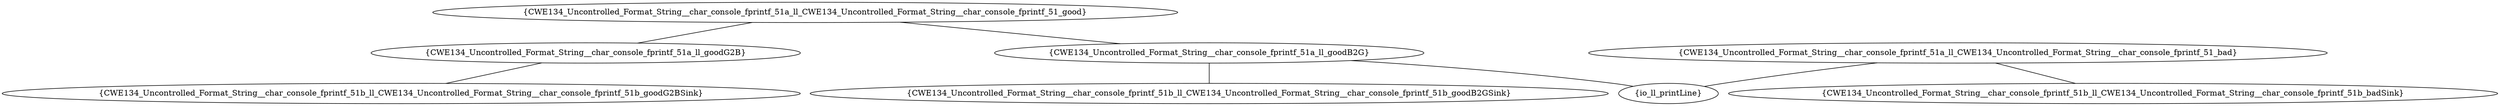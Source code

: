graph "cg graph" {
CWE134_Uncontrolled_Format_String__char_console_fprintf_51a_ll_goodG2B [label="{CWE134_Uncontrolled_Format_String__char_console_fprintf_51a_ll_goodG2B}"];
CWE134_Uncontrolled_Format_String__char_console_fprintf_51b_ll_CWE134_Uncontrolled_Format_String__char_console_fprintf_51b_goodG2BSink [label="{CWE134_Uncontrolled_Format_String__char_console_fprintf_51b_ll_CWE134_Uncontrolled_Format_String__char_console_fprintf_51b_goodG2BSink}"];
CWE134_Uncontrolled_Format_String__char_console_fprintf_51a_ll_CWE134_Uncontrolled_Format_String__char_console_fprintf_51_good [label="{CWE134_Uncontrolled_Format_String__char_console_fprintf_51a_ll_CWE134_Uncontrolled_Format_String__char_console_fprintf_51_good}"];
CWE134_Uncontrolled_Format_String__char_console_fprintf_51a_ll_goodB2G [label="{CWE134_Uncontrolled_Format_String__char_console_fprintf_51a_ll_goodB2G}"];
io_ll_printLine [label="{io_ll_printLine}"];
CWE134_Uncontrolled_Format_String__char_console_fprintf_51b_ll_CWE134_Uncontrolled_Format_String__char_console_fprintf_51b_goodB2GSink [label="{CWE134_Uncontrolled_Format_String__char_console_fprintf_51b_ll_CWE134_Uncontrolled_Format_String__char_console_fprintf_51b_goodB2GSink}"];
CWE134_Uncontrolled_Format_String__char_console_fprintf_51a_ll_CWE134_Uncontrolled_Format_String__char_console_fprintf_51_bad [label="{CWE134_Uncontrolled_Format_String__char_console_fprintf_51a_ll_CWE134_Uncontrolled_Format_String__char_console_fprintf_51_bad}"];
CWE134_Uncontrolled_Format_String__char_console_fprintf_51b_ll_CWE134_Uncontrolled_Format_String__char_console_fprintf_51b_badSink [label="{CWE134_Uncontrolled_Format_String__char_console_fprintf_51b_ll_CWE134_Uncontrolled_Format_String__char_console_fprintf_51b_badSink}"];
CWE134_Uncontrolled_Format_String__char_console_fprintf_51a_ll_goodG2B -- CWE134_Uncontrolled_Format_String__char_console_fprintf_51b_ll_CWE134_Uncontrolled_Format_String__char_console_fprintf_51b_goodG2BSink;
CWE134_Uncontrolled_Format_String__char_console_fprintf_51a_ll_CWE134_Uncontrolled_Format_String__char_console_fprintf_51_good -- CWE134_Uncontrolled_Format_String__char_console_fprintf_51a_ll_goodG2B;
CWE134_Uncontrolled_Format_String__char_console_fprintf_51a_ll_CWE134_Uncontrolled_Format_String__char_console_fprintf_51_good -- CWE134_Uncontrolled_Format_String__char_console_fprintf_51a_ll_goodB2G;
CWE134_Uncontrolled_Format_String__char_console_fprintf_51a_ll_goodB2G -- io_ll_printLine;
CWE134_Uncontrolled_Format_String__char_console_fprintf_51a_ll_goodB2G -- CWE134_Uncontrolled_Format_String__char_console_fprintf_51b_ll_CWE134_Uncontrolled_Format_String__char_console_fprintf_51b_goodB2GSink;
CWE134_Uncontrolled_Format_String__char_console_fprintf_51a_ll_CWE134_Uncontrolled_Format_String__char_console_fprintf_51_bad -- io_ll_printLine;
CWE134_Uncontrolled_Format_String__char_console_fprintf_51a_ll_CWE134_Uncontrolled_Format_String__char_console_fprintf_51_bad -- CWE134_Uncontrolled_Format_String__char_console_fprintf_51b_ll_CWE134_Uncontrolled_Format_String__char_console_fprintf_51b_badSink;
}
